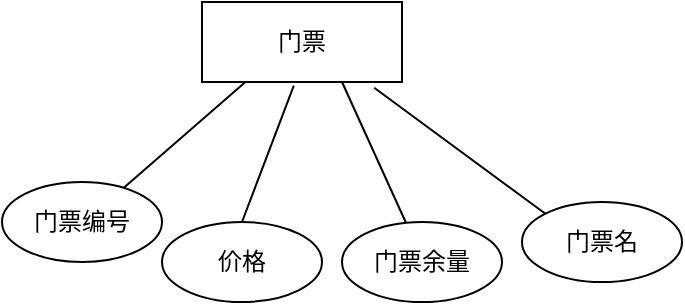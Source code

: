 <mxfile version="22.1.15" type="device">
  <diagram name="第 1 页" id="Gg2iyUs7DwP25ByoZAri">
    <mxGraphModel dx="714" dy="434" grid="1" gridSize="10" guides="1" tooltips="1" connect="1" arrows="1" fold="1" page="1" pageScale="1" pageWidth="827" pageHeight="1169" math="0" shadow="0">
      <root>
        <mxCell id="0" />
        <mxCell id="1" parent="0" />
        <mxCell id="M4chuvIUlVL1XSsN0qaP-1" value="门票" style="rounded=0;whiteSpace=wrap;html=1;" parent="1" vertex="1">
          <mxGeometry x="300" y="150" width="100" height="40" as="geometry" />
        </mxCell>
        <mxCell id="M4chuvIUlVL1XSsN0qaP-6" value="" style="endArrow=none;html=1;rounded=0;exitX=0.5;exitY=0;exitDx=0;exitDy=0;entryX=0.459;entryY=1.045;entryDx=0;entryDy=0;entryPerimeter=0;" parent="1" edge="1" target="M4chuvIUlVL1XSsN0qaP-1">
          <mxGeometry width="50" height="50" relative="1" as="geometry">
            <mxPoint x="320" y="260" as="sourcePoint" />
            <mxPoint x="350" y="210" as="targetPoint" />
          </mxGeometry>
        </mxCell>
        <mxCell id="M4chuvIUlVL1XSsN0qaP-7" value="" style="endArrow=none;html=1;rounded=0;exitX=0.402;exitY=0.019;exitDx=0;exitDy=0;exitPerimeter=0;" parent="1" source="PPIzi_HX9jxEirlFPTv9-3" edge="1">
          <mxGeometry width="50" height="50" relative="1" as="geometry">
            <mxPoint x="401.04" y="257.36" as="sourcePoint" />
            <mxPoint x="370" y="190" as="targetPoint" />
          </mxGeometry>
        </mxCell>
        <mxCell id="M4chuvIUlVL1XSsN0qaP-8" value="" style="endArrow=none;html=1;rounded=0;exitX=0.861;exitY=1.072;exitDx=0;exitDy=0;exitPerimeter=0;entryX=0;entryY=0;entryDx=0;entryDy=0;" parent="1" edge="1" target="PPIzi_HX9jxEirlFPTv9-4" source="M4chuvIUlVL1XSsN0qaP-1">
          <mxGeometry width="50" height="50" relative="1" as="geometry">
            <mxPoint x="420" y="210" as="sourcePoint" />
            <mxPoint x="450" y="260" as="targetPoint" />
          </mxGeometry>
        </mxCell>
        <mxCell id="M4chuvIUlVL1XSsN0qaP-9" value="" style="endArrow=none;html=1;rounded=0;" parent="1" edge="1">
          <mxGeometry width="50" height="50" relative="1" as="geometry">
            <mxPoint x="260.047" y="243.595" as="sourcePoint" />
            <mxPoint x="321.72" y="190" as="targetPoint" />
          </mxGeometry>
        </mxCell>
        <mxCell id="PPIzi_HX9jxEirlFPTv9-1" value="门票编号" style="ellipse;whiteSpace=wrap;html=1;" vertex="1" parent="1">
          <mxGeometry x="200" y="240" width="80" height="40" as="geometry" />
        </mxCell>
        <mxCell id="PPIzi_HX9jxEirlFPTv9-2" value="价格" style="ellipse;whiteSpace=wrap;html=1;" vertex="1" parent="1">
          <mxGeometry x="280" y="260" width="80" height="40" as="geometry" />
        </mxCell>
        <mxCell id="PPIzi_HX9jxEirlFPTv9-3" value="门票余量" style="ellipse;whiteSpace=wrap;html=1;" vertex="1" parent="1">
          <mxGeometry x="370" y="260" width="80" height="40" as="geometry" />
        </mxCell>
        <mxCell id="PPIzi_HX9jxEirlFPTv9-4" value="门票名" style="ellipse;whiteSpace=wrap;html=1;" vertex="1" parent="1">
          <mxGeometry x="460" y="250" width="80" height="40" as="geometry" />
        </mxCell>
      </root>
    </mxGraphModel>
  </diagram>
</mxfile>
